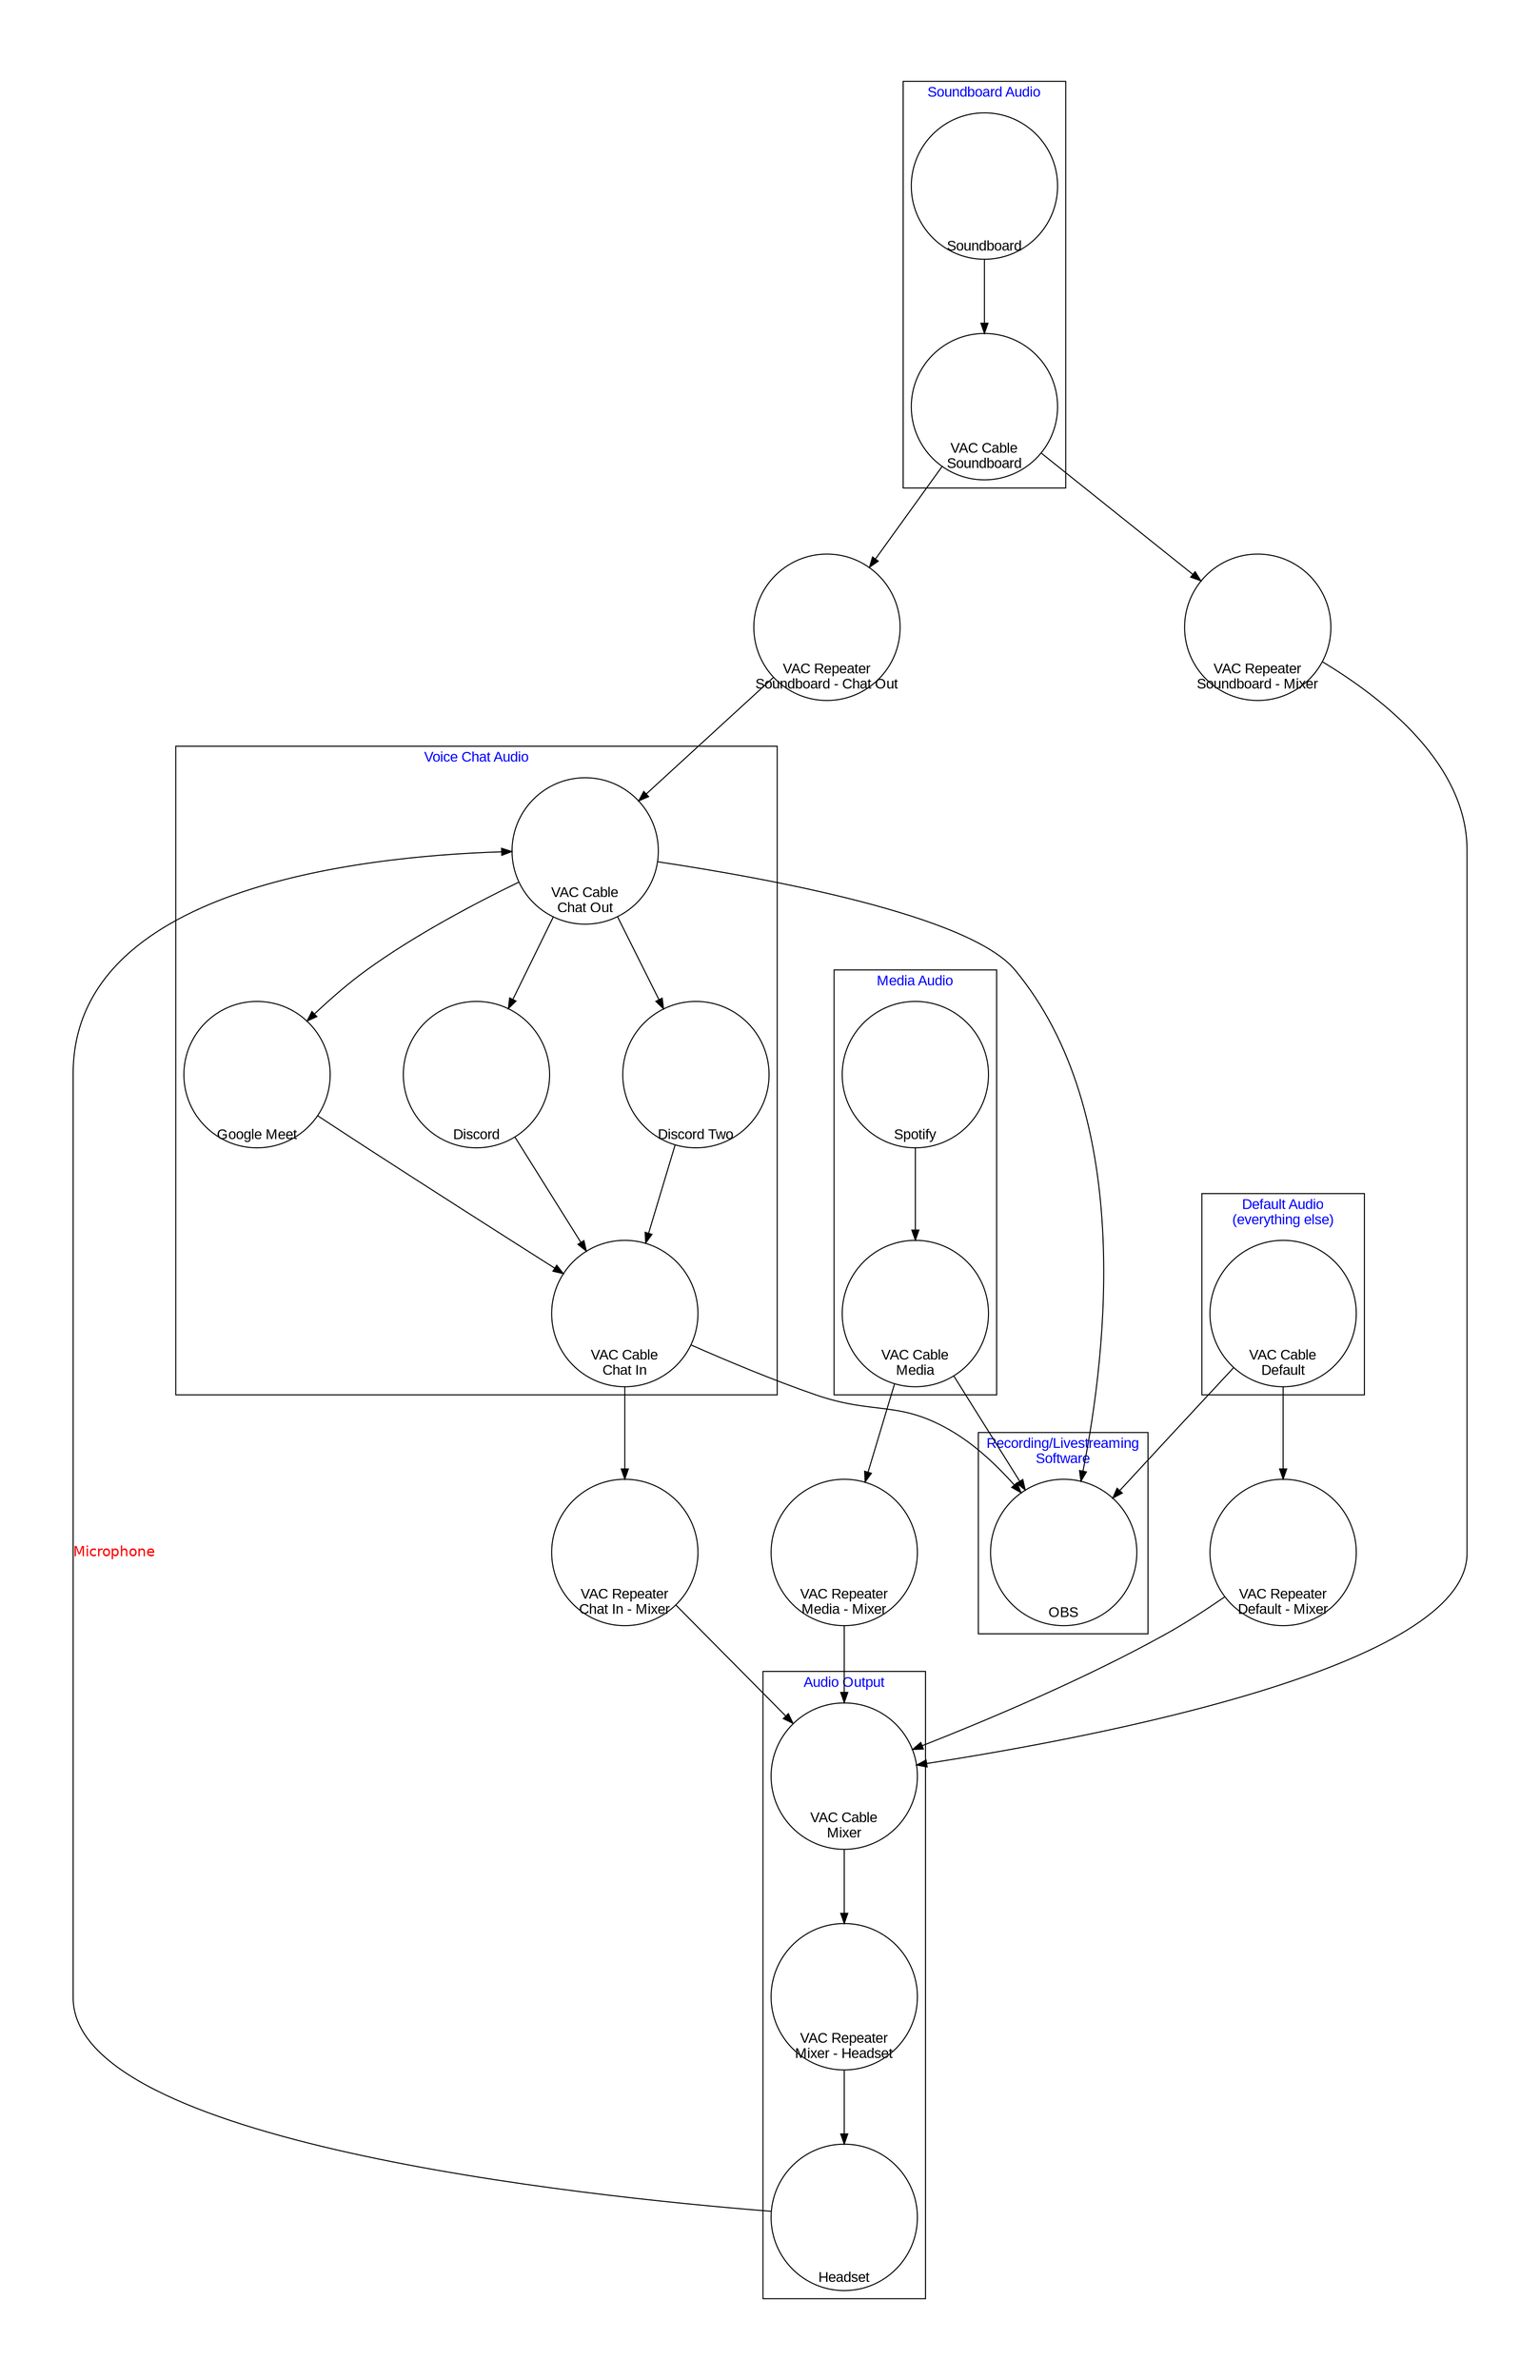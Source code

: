 digraph G {
    graph [bgcolor=white resolution=256 fontname=Arial fontcolor=blue nodesep=1 ranksep=1 pad=1]
    node [fontname=Arial fontcolor=black labelloc=b shape=circle width=2 fixedsize=true]
    edge [fontname=Helvetica fontcolor=red labeldistance=2]
    // TODO: find a way to center the node shape around image + label

    subgraph cluster_chat {
        label="Voice Chat Audio"
        discord [
            label="Discord"
            image="./img/discord.png"
        ]
        discord_two [
            label="Discord Two"
            image="./img/discord.png"
        ]
        google_meet [
            label="Google Meet"
            image="./img/google_meet.png"
        ]

        vac_cable_chat_in [label="VAC Cable\nChat In" image="./img/line.png"]
        vac_cable_chat_out [label="VAC Cable\nChat Out" image="./img/line.png"]

        discord -> vac_cable_chat_in
        discord_two -> vac_cable_chat_in
        google_meet -> vac_cable_chat_in
        vac_cable_chat_out -> discord
        vac_cable_chat_out -> discord_two
        vac_cable_chat_out -> google_meet
    }

    subgraph cluster_soundboard {
        label="Soundboard Audio"
        soundboard [
            label="Soundboard"
            image="./img/soundboard.png"
        ]
        vac_cable_soundboard [label="VAC Cable\nSoundboard" image="./img/line.png"]

        soundboard -> vac_cable_soundboard

    }

    subgraph cluster_media_audio {
        label="Media Audio"
        spotify [
            label="Spotify"
            image="./img/spotify.png"
        ]
        vac_cable_media [label="VAC Cable\nMedia" image="./img/line.png"]

        spotify -> vac_cable_media
    }

    subgraph cluster_audio_output {
        label="Audio Output"
        headset [
            label="Headset"
            image="./img/headset.png"
        ]
        vac_cable_mixer [label="VAC Cable\nMixer" image="./img/line.png"]
        vac_repeater_mixer_to_headset [
            label="VAC Repeater\nMixer - Headset"
            image="./img/vac_audio_repeater.png"
        ]

        vac_cable_mixer -> vac_repeater_mixer_to_headset -> headset
    }

    subgraph cluster_livestreaming_software {
        label="Recording/Livestreaming\nSoftware"
        obs [
            label="OBS"
            image="./img/obs.png"
        ]
    }

    subgraph cluster_default {
        label="Default Audio\n(everything else)"
        vac_cable_default [label="VAC Cable\nDefault" image="./img/line.png"]
    }

    // repeaters
    vac_repeater_chat_in_to_mixer [
        label="VAC Repeater\nChat In - Mixer"
        image="./img/vac_audio_repeater.png"
    ]
    vac_repeater_soundboard_to_mixer [
        label="VAC Repeater\nSoundboard - Mixer"
        image="./img/vac_audio_repeater.png"
    ]
    vac_repeater_soundboard_to_chat_out [
        label="VAC Repeater\nSoundboard - Chat Out"
        image="./img/vac_audio_repeater.png"
    ]
    vac_repeater_media_to_mixer [
        label="VAC Repeater\nMedia - Mixer"
        image="./img/vac_audio_repeater.png"
    ]
    vac_repeater_default_to_mixer [
        label="VAC Repeater\nDefault - Mixer"
        image="./img/vac_audio_repeater.png"
    ]


    // repeater connections
    vac_cable_chat_in -> vac_repeater_chat_in_to_mixer -> vac_cable_mixer
    vac_cable_soundboard -> vac_repeater_soundboard_to_chat_out -> vac_cable_chat_out
    vac_cable_soundboard -> vac_repeater_soundboard_to_mixer -> vac_cable_mixer
    vac_cable_media -> vac_repeater_media_to_mixer -> vac_cable_mixer
    vac_cable_default -> vac_repeater_default_to_mixer -> vac_cable_mixer

    headset -> vac_cable_chat_out[label="Microphone"]

    vac_cable_chat_in, vac_cable_chat_out, vac_cable_media, vac_cable_default -> obs
}
